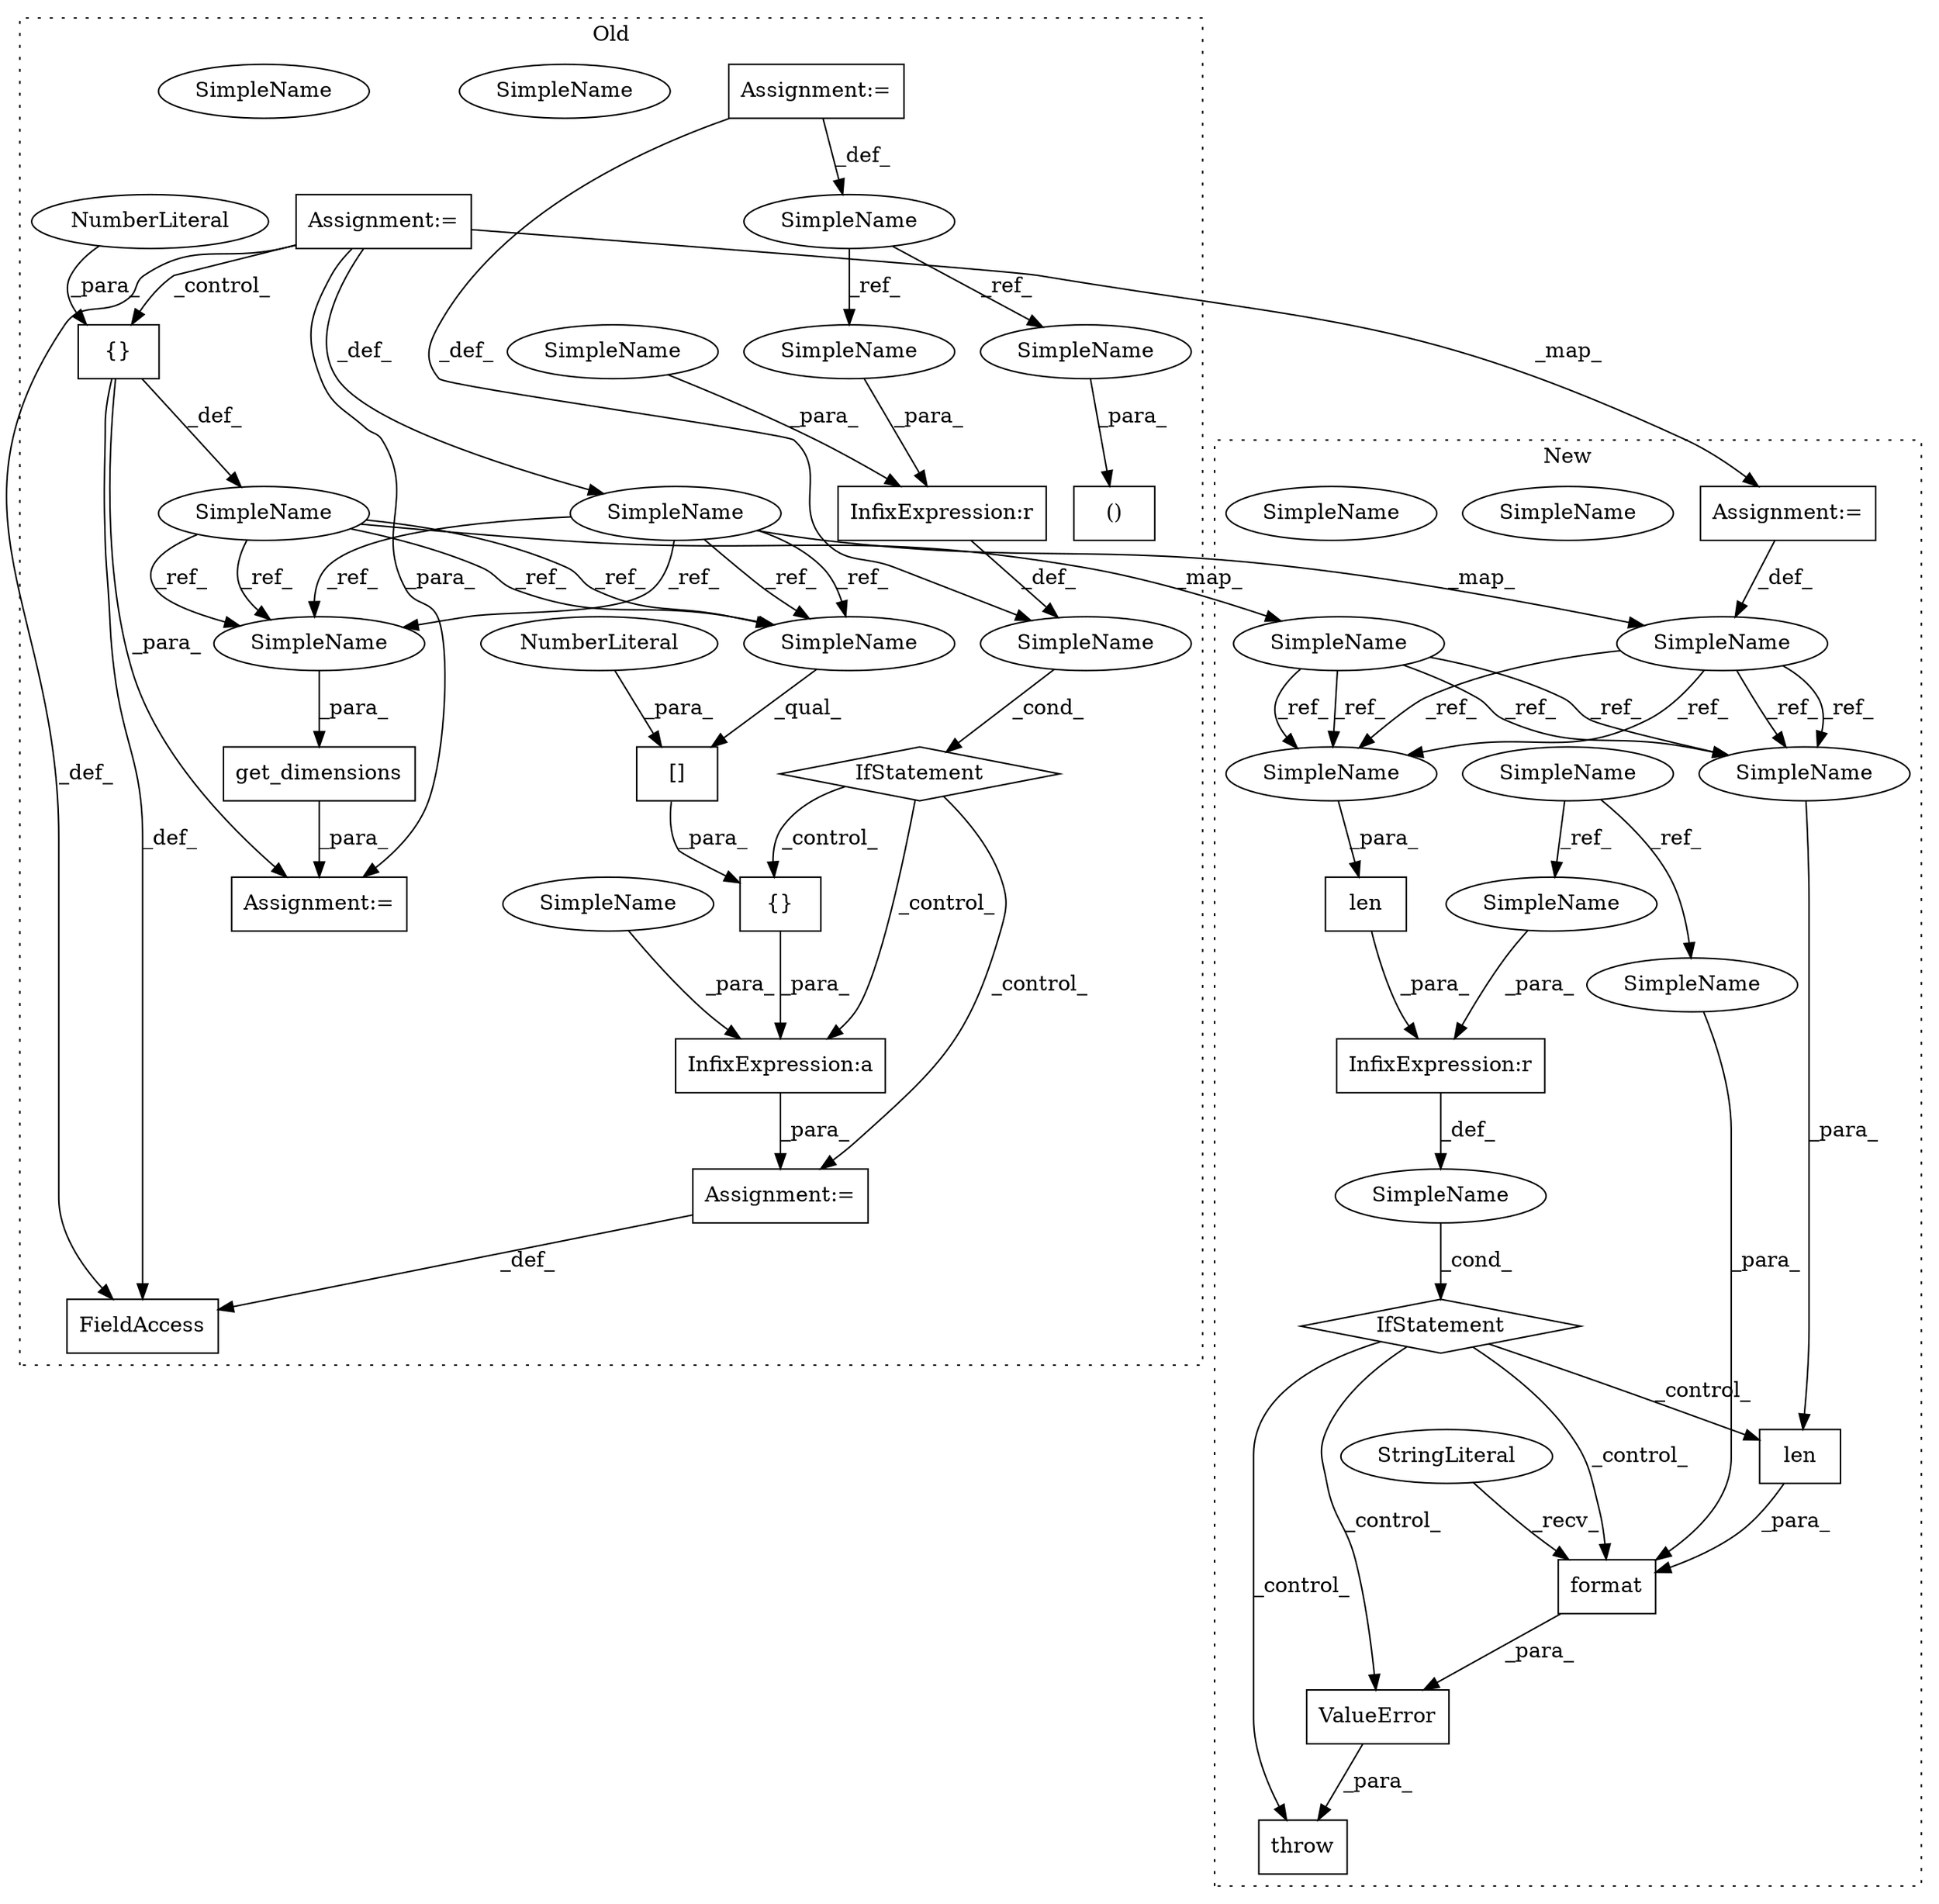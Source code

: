 digraph G {
subgraph cluster0 {
1 [label="IfStatement" a="25" s="18004,18027" l="4,2" shape="diamond"];
9 [label="InfixExpression:r" a="27" s="18015" l="4" shape="box"];
10 [label="Assignment:=" a="7" s="18045" l="1" shape="box"];
11 [label="SimpleName" a="42" s="" l="" shape="ellipse"];
12 [label="Assignment:=" a="7" s="17613" l="8" shape="box"];
14 [label="()" a="106" s="17950" l="22" shape="box"];
15 [label="InfixExpression:a" a="27" s="18067" l="3" shape="box"];
16 [label="{}" a="4" s="18056,18066" l="1,1" shape="box"];
17 [label="[]" a="2" s="18057,18065" l="7,1" shape="box"];
18 [label="NumberLiteral" a="34" s="18064" l="1" shape="ellipse"];
19 [label="{}" a="4" s="17866,17870" l="1,1" shape="box"];
20 [label="NumberLiteral" a="34" s="17867" l="3" shape="ellipse"];
22 [label="SimpleName" a="42" s="17613" l="8" shape="ellipse"];
23 [label="get_dimensions" a="32" s="17974,17995" l="15,1" shape="box"];
24 [label="SimpleName" a="42" s="17654" l="6" shape="ellipse"];
26 [label="Assignment:=" a="7" s="17654" l="6" shape="box"];
29 [label="Assignment:=" a="7" s="17972" l="2" shape="box"];
31 [label="SimpleName" a="42" s="17836" l="6" shape="ellipse"];
32 [label="FieldAccess" a="22" s="18219" l="32" shape="box"];
33 [label="SimpleName" a="42" s="18019" l="8" shape="ellipse"];
34 [label="SimpleName" a="42" s="17950" l="8" shape="ellipse"];
41 [label="SimpleName" a="42" s="18070" l="7" shape="ellipse"];
42 [label="SimpleName" a="42" s="18008" l="7" shape="ellipse"];
43 [label="SimpleName" a="42" s="17989" l="6" shape="ellipse"];
44 [label="SimpleName" a="42" s="18057" l="6" shape="ellipse"];
45 [label="SimpleName" a="42" s="17989" l="6" shape="ellipse"];
46 [label="SimpleName" a="42" s="18057" l="6" shape="ellipse"];
label = "Old";
style="dotted";
}
subgraph cluster1 {
2 [label="format" a="32" s="18005,18031" l="7,1" shape="box"];
3 [label="StringLiteral" a="45" s="17947" l="57" shape="ellipse"];
4 [label="IfStatement" a="25" s="17892,17918" l="4,2" shape="diamond"];
5 [label="SimpleName" a="42" s="" l="" shape="ellipse"];
6 [label="throw" a="53" s="17930" l="6" shape="box"];
7 [label="ValueError" a="32" s="17936,18032" l="11,1" shape="box"];
8 [label="InfixExpression:r" a="27" s="17903" l="4" shape="box"];
13 [label="len" a="32" s="17907,17917" l="4,1" shape="box"];
21 [label="SimpleName" a="42" s="17629" l="7" shape="ellipse"];
25 [label="SimpleName" a="42" s="17613" l="6" shape="ellipse"];
27 [label="Assignment:=" a="7" s="17613" l="6" shape="box"];
28 [label="len" a="32" s="18020,18030" l="4,1" shape="box"];
30 [label="SimpleName" a="42" s="17850" l="6" shape="ellipse"];
35 [label="SimpleName" a="42" s="18024" l="6" shape="ellipse"];
36 [label="SimpleName" a="42" s="17911" l="6" shape="ellipse"];
37 [label="SimpleName" a="42" s="18024" l="6" shape="ellipse"];
38 [label="SimpleName" a="42" s="17911" l="6" shape="ellipse"];
39 [label="SimpleName" a="42" s="18012" l="7" shape="ellipse"];
40 [label="SimpleName" a="42" s="17896" l="7" shape="ellipse"];
label = "New";
style="dotted";
}
1 -> 16 [label="_control_"];
1 -> 10 [label="_control_"];
1 -> 15 [label="_control_"];
2 -> 7 [label="_para_"];
3 -> 2 [label="_recv_"];
4 -> 7 [label="_control_"];
4 -> 28 [label="_control_"];
4 -> 2 [label="_control_"];
4 -> 6 [label="_control_"];
5 -> 4 [label="_cond_"];
7 -> 6 [label="_para_"];
8 -> 5 [label="_def_"];
9 -> 11 [label="_def_"];
10 -> 32 [label="_def_"];
11 -> 1 [label="_cond_"];
12 -> 11 [label="_def_"];
12 -> 22 [label="_def_"];
13 -> 8 [label="_para_"];
15 -> 10 [label="_para_"];
16 -> 15 [label="_para_"];
17 -> 16 [label="_para_"];
18 -> 17 [label="_para_"];
19 -> 32 [label="_def_"];
19 -> 29 [label="_para_"];
19 -> 31 [label="_def_"];
20 -> 19 [label="_para_"];
21 -> 39 [label="_ref_"];
21 -> 40 [label="_ref_"];
22 -> 34 [label="_ref_"];
22 -> 33 [label="_ref_"];
23 -> 29 [label="_para_"];
24 -> 45 [label="_ref_"];
24 -> 45 [label="_ref_"];
24 -> 25 [label="_map_"];
24 -> 46 [label="_ref_"];
24 -> 46 [label="_ref_"];
25 -> 37 [label="_ref_"];
25 -> 38 [label="_ref_"];
25 -> 37 [label="_ref_"];
25 -> 38 [label="_ref_"];
26 -> 19 [label="_control_"];
26 -> 29 [label="_para_"];
26 -> 32 [label="_def_"];
26 -> 27 [label="_map_"];
26 -> 24 [label="_def_"];
27 -> 25 [label="_def_"];
28 -> 2 [label="_para_"];
30 -> 37 [label="_ref_"];
30 -> 38 [label="_ref_"];
30 -> 37 [label="_ref_"];
30 -> 38 [label="_ref_"];
31 -> 45 [label="_ref_"];
31 -> 46 [label="_ref_"];
31 -> 46 [label="_ref_"];
31 -> 45 [label="_ref_"];
31 -> 30 [label="_map_"];
33 -> 9 [label="_para_"];
34 -> 14 [label="_para_"];
37 -> 28 [label="_para_"];
38 -> 13 [label="_para_"];
39 -> 2 [label="_para_"];
40 -> 8 [label="_para_"];
41 -> 15 [label="_para_"];
42 -> 9 [label="_para_"];
45 -> 23 [label="_para_"];
46 -> 17 [label="_qual_"];
}